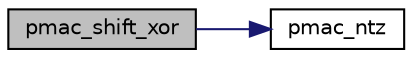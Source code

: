 digraph "pmac_shift_xor"
{
 // LATEX_PDF_SIZE
  edge [fontname="Helvetica",fontsize="10",labelfontname="Helvetica",labelfontsize="10"];
  node [fontname="Helvetica",fontsize="10",shape=record];
  rankdir="LR";
  Node0 [label="pmac_shift_xor",height=0.2,width=0.4,color="black", fillcolor="grey75", style="filled", fontcolor="black",tooltip="Internal function."];
  Node0 -> Node1 [color="midnightblue",fontsize="10",style="solid",fontname="Helvetica"];
  Node1 [label="pmac_ntz",height=0.2,width=0.4,color="black", fillcolor="white", style="filled",URL="$pmac__ntz_8c.html#a12492827ca6ed510fa848dc7d1eaedc5",tooltip="Internal PMAC function."];
}
